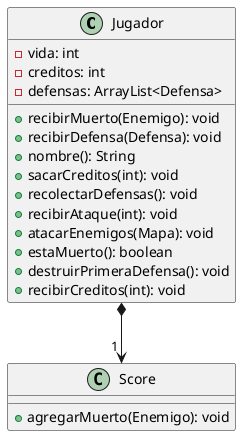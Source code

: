 @startuml


class Jugador {
  + recibirMuerto(Enemigo): void
  + recibirDefensa(Defensa): void
  + nombre(): String
  + sacarCreditos(int): void
  + recolectarDefensas(): void
  + recibirAtaque(int): void
  + atacarEnemigos(Mapa): void
  + estaMuerto(): boolean
  + destruirPrimeraDefensa(): void
  + recibirCreditos(int): void
   -vida: int
   -creditos: int
   -defensas: ArrayList<Defensa>
}
class Score {
  + agregarMuerto(Enemigo): void
}
    Jugador *--> "1 " Score
@enduml
